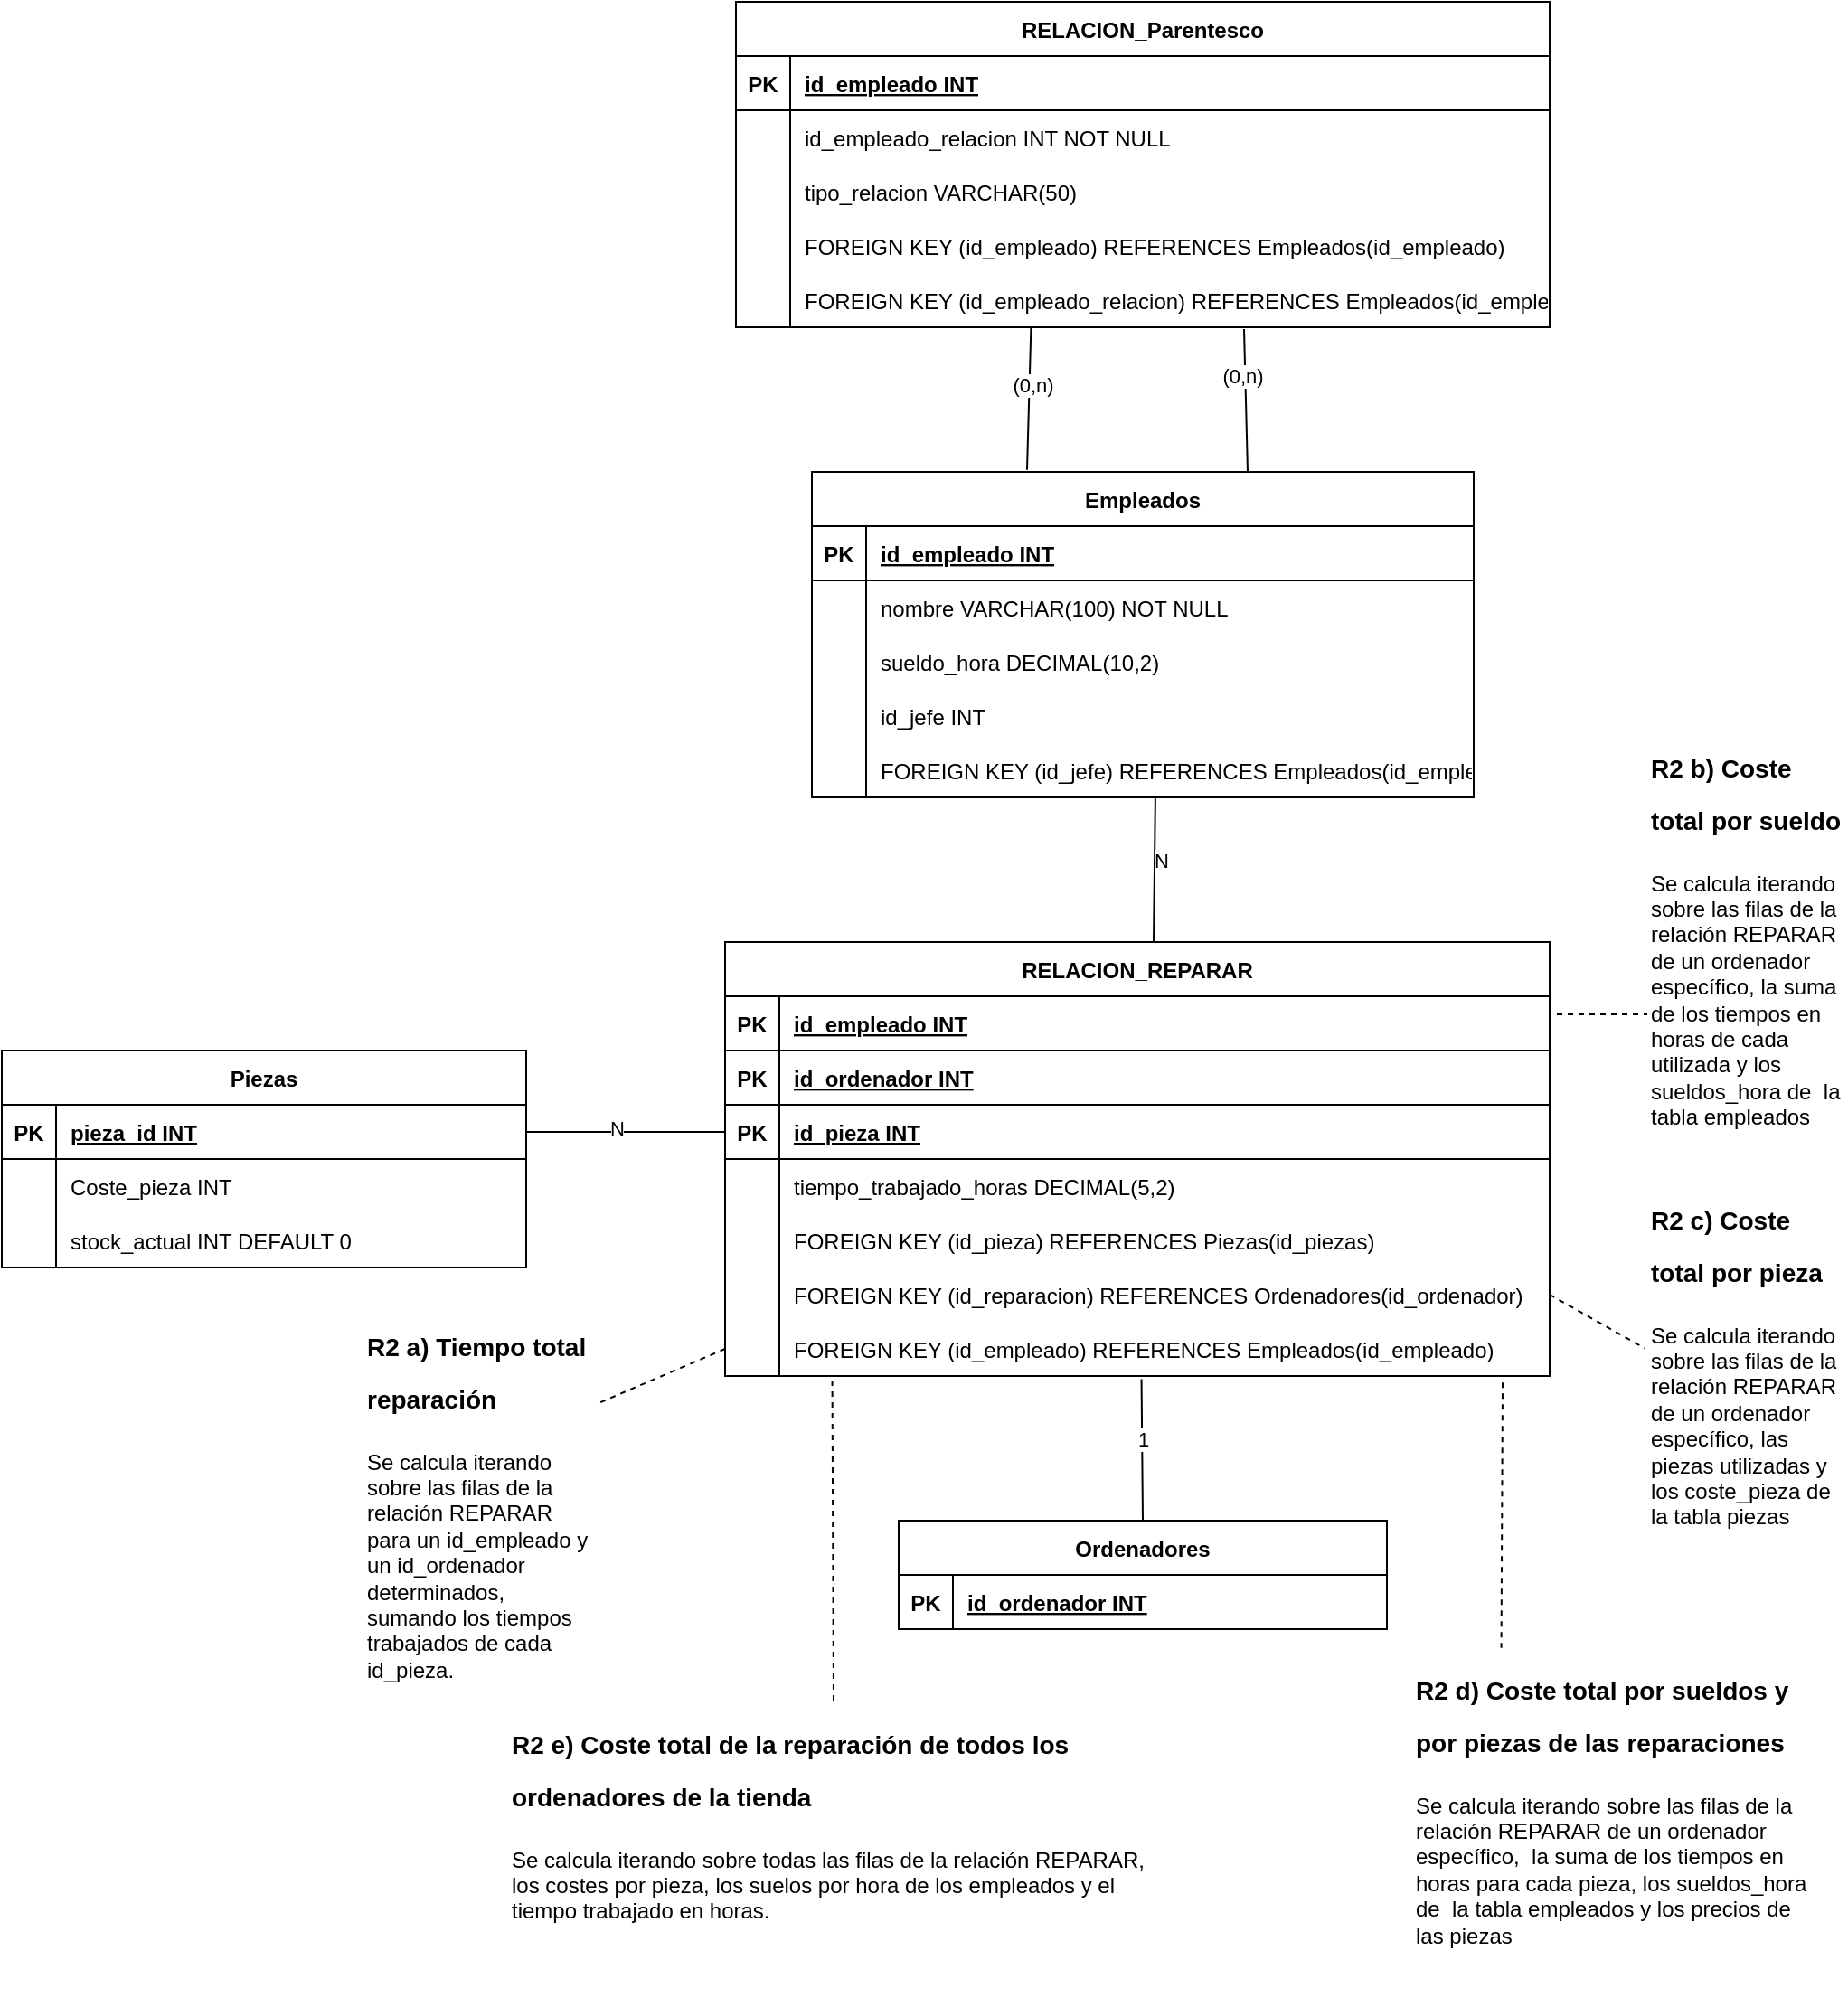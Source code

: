 <mxfile version="25.0.3">
  <diagram name="Página-1" id="xGgzA0Pqi8EQrlo79pXu">
    <mxGraphModel dx="936" dy="1024" grid="1" gridSize="10" guides="1" tooltips="1" connect="1" arrows="1" fold="1" page="1" pageScale="1" pageWidth="827" pageHeight="1169" math="0" shadow="0">
      <root>
        <mxCell id="0" />
        <mxCell id="1" parent="0" />
        <mxCell id="ciaVYC9OOsFVDhnM_Xw1-1" value="Empleados" style="shape=table;startSize=30;container=1;collapsible=1;childLayout=tableLayout;fixedRows=1;rowLines=0;fontStyle=1;align=center;resizeLast=1;" vertex="1" parent="1">
          <mxGeometry x="588" y="550" width="366" height="180" as="geometry" />
        </mxCell>
        <mxCell id="ciaVYC9OOsFVDhnM_Xw1-2" value="" style="shape=tableRow;horizontal=0;startSize=0;swimlaneHead=0;swimlaneBody=0;fillColor=none;collapsible=0;dropTarget=0;points=[[0,0.5],[1,0.5]];portConstraint=eastwest;strokeColor=inherit;top=0;left=0;right=0;bottom=1;" vertex="1" parent="ciaVYC9OOsFVDhnM_Xw1-1">
          <mxGeometry y="30" width="366" height="30" as="geometry" />
        </mxCell>
        <mxCell id="ciaVYC9OOsFVDhnM_Xw1-3" value="PK" style="shape=partialRectangle;overflow=hidden;connectable=0;fillColor=none;strokeColor=inherit;top=0;left=0;bottom=0;right=0;fontStyle=1;" vertex="1" parent="ciaVYC9OOsFVDhnM_Xw1-2">
          <mxGeometry width="30" height="30" as="geometry">
            <mxRectangle width="30" height="30" as="alternateBounds" />
          </mxGeometry>
        </mxCell>
        <mxCell id="ciaVYC9OOsFVDhnM_Xw1-4" value="id_empleado INT" style="shape=partialRectangle;overflow=hidden;connectable=0;fillColor=none;align=left;strokeColor=inherit;top=0;left=0;bottom=0;right=0;spacingLeft=6;fontStyle=5;" vertex="1" parent="ciaVYC9OOsFVDhnM_Xw1-2">
          <mxGeometry x="30" width="336" height="30" as="geometry">
            <mxRectangle width="336" height="30" as="alternateBounds" />
          </mxGeometry>
        </mxCell>
        <mxCell id="ciaVYC9OOsFVDhnM_Xw1-5" value="" style="shape=tableRow;horizontal=0;startSize=0;swimlaneHead=0;swimlaneBody=0;fillColor=none;collapsible=0;dropTarget=0;points=[[0,0.5],[1,0.5]];portConstraint=eastwest;strokeColor=inherit;top=0;left=0;right=0;bottom=0;" vertex="1" parent="ciaVYC9OOsFVDhnM_Xw1-1">
          <mxGeometry y="60" width="366" height="30" as="geometry" />
        </mxCell>
        <mxCell id="ciaVYC9OOsFVDhnM_Xw1-6" value="" style="shape=partialRectangle;overflow=hidden;connectable=0;fillColor=none;strokeColor=inherit;top=0;left=0;bottom=0;right=0;" vertex="1" parent="ciaVYC9OOsFVDhnM_Xw1-5">
          <mxGeometry width="30" height="30" as="geometry">
            <mxRectangle width="30" height="30" as="alternateBounds" />
          </mxGeometry>
        </mxCell>
        <mxCell id="ciaVYC9OOsFVDhnM_Xw1-7" value="nombre VARCHAR(100) NOT NULL" style="shape=partialRectangle;overflow=hidden;connectable=0;fillColor=none;align=left;strokeColor=inherit;top=0;left=0;bottom=0;right=0;spacingLeft=6;" vertex="1" parent="ciaVYC9OOsFVDhnM_Xw1-5">
          <mxGeometry x="30" width="336" height="30" as="geometry">
            <mxRectangle width="336" height="30" as="alternateBounds" />
          </mxGeometry>
        </mxCell>
        <mxCell id="ciaVYC9OOsFVDhnM_Xw1-8" value="" style="shape=tableRow;horizontal=0;startSize=0;swimlaneHead=0;swimlaneBody=0;fillColor=none;collapsible=0;dropTarget=0;points=[[0,0.5],[1,0.5]];portConstraint=eastwest;strokeColor=inherit;top=0;left=0;right=0;bottom=0;" vertex="1" parent="ciaVYC9OOsFVDhnM_Xw1-1">
          <mxGeometry y="90" width="366" height="30" as="geometry" />
        </mxCell>
        <mxCell id="ciaVYC9OOsFVDhnM_Xw1-9" value="" style="shape=partialRectangle;overflow=hidden;connectable=0;fillColor=none;strokeColor=inherit;top=0;left=0;bottom=0;right=0;" vertex="1" parent="ciaVYC9OOsFVDhnM_Xw1-8">
          <mxGeometry width="30" height="30" as="geometry">
            <mxRectangle width="30" height="30" as="alternateBounds" />
          </mxGeometry>
        </mxCell>
        <mxCell id="ciaVYC9OOsFVDhnM_Xw1-10" value="sueldo_hora DECIMAL(10,2)" style="shape=partialRectangle;overflow=hidden;connectable=0;fillColor=none;align=left;strokeColor=inherit;top=0;left=0;bottom=0;right=0;spacingLeft=6;" vertex="1" parent="ciaVYC9OOsFVDhnM_Xw1-8">
          <mxGeometry x="30" width="336" height="30" as="geometry">
            <mxRectangle width="336" height="30" as="alternateBounds" />
          </mxGeometry>
        </mxCell>
        <mxCell id="ciaVYC9OOsFVDhnM_Xw1-11" value="" style="shape=tableRow;horizontal=0;startSize=0;swimlaneHead=0;swimlaneBody=0;fillColor=none;collapsible=0;dropTarget=0;points=[[0,0.5],[1,0.5]];portConstraint=eastwest;strokeColor=inherit;top=0;left=0;right=0;bottom=0;" vertex="1" parent="ciaVYC9OOsFVDhnM_Xw1-1">
          <mxGeometry y="120" width="366" height="30" as="geometry" />
        </mxCell>
        <mxCell id="ciaVYC9OOsFVDhnM_Xw1-12" value="" style="shape=partialRectangle;overflow=hidden;connectable=0;fillColor=none;strokeColor=inherit;top=0;left=0;bottom=0;right=0;" vertex="1" parent="ciaVYC9OOsFVDhnM_Xw1-11">
          <mxGeometry width="30" height="30" as="geometry">
            <mxRectangle width="30" height="30" as="alternateBounds" />
          </mxGeometry>
        </mxCell>
        <mxCell id="ciaVYC9OOsFVDhnM_Xw1-13" value="id_jefe INT" style="shape=partialRectangle;overflow=hidden;connectable=0;fillColor=none;align=left;strokeColor=inherit;top=0;left=0;bottom=0;right=0;spacingLeft=6;" vertex="1" parent="ciaVYC9OOsFVDhnM_Xw1-11">
          <mxGeometry x="30" width="336" height="30" as="geometry">
            <mxRectangle width="336" height="30" as="alternateBounds" />
          </mxGeometry>
        </mxCell>
        <mxCell id="ciaVYC9OOsFVDhnM_Xw1-14" value="" style="shape=tableRow;horizontal=0;startSize=0;swimlaneHead=0;swimlaneBody=0;fillColor=none;collapsible=0;dropTarget=0;points=[[0,0.5],[1,0.5]];portConstraint=eastwest;strokeColor=inherit;top=0;left=0;right=0;bottom=0;" vertex="1" parent="ciaVYC9OOsFVDhnM_Xw1-1">
          <mxGeometry y="150" width="366" height="30" as="geometry" />
        </mxCell>
        <mxCell id="ciaVYC9OOsFVDhnM_Xw1-15" value="" style="shape=partialRectangle;overflow=hidden;connectable=0;fillColor=none;strokeColor=inherit;top=0;left=0;bottom=0;right=0;" vertex="1" parent="ciaVYC9OOsFVDhnM_Xw1-14">
          <mxGeometry width="30" height="30" as="geometry">
            <mxRectangle width="30" height="30" as="alternateBounds" />
          </mxGeometry>
        </mxCell>
        <mxCell id="ciaVYC9OOsFVDhnM_Xw1-16" value="FOREIGN KEY (id_jefe) REFERENCES Empleados(id_empleado)" style="shape=partialRectangle;overflow=hidden;connectable=0;fillColor=none;align=left;strokeColor=inherit;top=0;left=0;bottom=0;right=0;spacingLeft=6;" vertex="1" parent="ciaVYC9OOsFVDhnM_Xw1-14">
          <mxGeometry x="30" width="336" height="30" as="geometry">
            <mxRectangle width="336" height="30" as="alternateBounds" />
          </mxGeometry>
        </mxCell>
        <mxCell id="ciaVYC9OOsFVDhnM_Xw1-17" value="RELACION_Parentesco" style="shape=table;startSize=30;container=1;collapsible=1;childLayout=tableLayout;fixedRows=1;rowLines=0;fontStyle=1;align=center;resizeLast=1;" vertex="1" parent="1">
          <mxGeometry x="546" y="290" width="450" height="180" as="geometry" />
        </mxCell>
        <mxCell id="ciaVYC9OOsFVDhnM_Xw1-18" value="" style="shape=tableRow;horizontal=0;startSize=0;swimlaneHead=0;swimlaneBody=0;fillColor=none;collapsible=0;dropTarget=0;points=[[0,0.5],[1,0.5]];portConstraint=eastwest;strokeColor=inherit;top=0;left=0;right=0;bottom=1;" vertex="1" parent="ciaVYC9OOsFVDhnM_Xw1-17">
          <mxGeometry y="30" width="450" height="30" as="geometry" />
        </mxCell>
        <mxCell id="ciaVYC9OOsFVDhnM_Xw1-19" value="PK" style="shape=partialRectangle;overflow=hidden;connectable=0;fillColor=none;strokeColor=inherit;top=0;left=0;bottom=0;right=0;fontStyle=1;" vertex="1" parent="ciaVYC9OOsFVDhnM_Xw1-18">
          <mxGeometry width="30" height="30" as="geometry">
            <mxRectangle width="30" height="30" as="alternateBounds" />
          </mxGeometry>
        </mxCell>
        <mxCell id="ciaVYC9OOsFVDhnM_Xw1-20" value="id_empleado INT" style="shape=partialRectangle;overflow=hidden;connectable=0;fillColor=none;align=left;strokeColor=inherit;top=0;left=0;bottom=0;right=0;spacingLeft=6;fontStyle=5;" vertex="1" parent="ciaVYC9OOsFVDhnM_Xw1-18">
          <mxGeometry x="30" width="420" height="30" as="geometry">
            <mxRectangle width="420" height="30" as="alternateBounds" />
          </mxGeometry>
        </mxCell>
        <mxCell id="ciaVYC9OOsFVDhnM_Xw1-21" value="" style="shape=tableRow;horizontal=0;startSize=0;swimlaneHead=0;swimlaneBody=0;fillColor=none;collapsible=0;dropTarget=0;points=[[0,0.5],[1,0.5]];portConstraint=eastwest;strokeColor=inherit;top=0;left=0;right=0;bottom=0;" vertex="1" parent="ciaVYC9OOsFVDhnM_Xw1-17">
          <mxGeometry y="60" width="450" height="30" as="geometry" />
        </mxCell>
        <mxCell id="ciaVYC9OOsFVDhnM_Xw1-22" value="" style="shape=partialRectangle;overflow=hidden;connectable=0;fillColor=none;strokeColor=inherit;top=0;left=0;bottom=0;right=0;" vertex="1" parent="ciaVYC9OOsFVDhnM_Xw1-21">
          <mxGeometry width="30" height="30" as="geometry">
            <mxRectangle width="30" height="30" as="alternateBounds" />
          </mxGeometry>
        </mxCell>
        <mxCell id="ciaVYC9OOsFVDhnM_Xw1-23" value="id_empleado_relacion INT NOT NULL" style="shape=partialRectangle;overflow=hidden;connectable=0;fillColor=none;align=left;strokeColor=inherit;top=0;left=0;bottom=0;right=0;spacingLeft=6;" vertex="1" parent="ciaVYC9OOsFVDhnM_Xw1-21">
          <mxGeometry x="30" width="420" height="30" as="geometry">
            <mxRectangle width="420" height="30" as="alternateBounds" />
          </mxGeometry>
        </mxCell>
        <mxCell id="ciaVYC9OOsFVDhnM_Xw1-24" value="" style="shape=tableRow;horizontal=0;startSize=0;swimlaneHead=0;swimlaneBody=0;fillColor=none;collapsible=0;dropTarget=0;points=[[0,0.5],[1,0.5]];portConstraint=eastwest;strokeColor=inherit;top=0;left=0;right=0;bottom=0;" vertex="1" parent="ciaVYC9OOsFVDhnM_Xw1-17">
          <mxGeometry y="90" width="450" height="30" as="geometry" />
        </mxCell>
        <mxCell id="ciaVYC9OOsFVDhnM_Xw1-25" value="" style="shape=partialRectangle;overflow=hidden;connectable=0;fillColor=none;strokeColor=inherit;top=0;left=0;bottom=0;right=0;" vertex="1" parent="ciaVYC9OOsFVDhnM_Xw1-24">
          <mxGeometry width="30" height="30" as="geometry">
            <mxRectangle width="30" height="30" as="alternateBounds" />
          </mxGeometry>
        </mxCell>
        <mxCell id="ciaVYC9OOsFVDhnM_Xw1-26" value="tipo_relacion VARCHAR(50)" style="shape=partialRectangle;overflow=hidden;connectable=0;fillColor=none;align=left;strokeColor=inherit;top=0;left=0;bottom=0;right=0;spacingLeft=6;" vertex="1" parent="ciaVYC9OOsFVDhnM_Xw1-24">
          <mxGeometry x="30" width="420" height="30" as="geometry">
            <mxRectangle width="420" height="30" as="alternateBounds" />
          </mxGeometry>
        </mxCell>
        <mxCell id="ciaVYC9OOsFVDhnM_Xw1-27" value="" style="shape=tableRow;horizontal=0;startSize=0;swimlaneHead=0;swimlaneBody=0;fillColor=none;collapsible=0;dropTarget=0;points=[[0,0.5],[1,0.5]];portConstraint=eastwest;strokeColor=inherit;top=0;left=0;right=0;bottom=0;" vertex="1" parent="ciaVYC9OOsFVDhnM_Xw1-17">
          <mxGeometry y="120" width="450" height="30" as="geometry" />
        </mxCell>
        <mxCell id="ciaVYC9OOsFVDhnM_Xw1-28" value="" style="shape=partialRectangle;overflow=hidden;connectable=0;fillColor=none;strokeColor=inherit;top=0;left=0;bottom=0;right=0;" vertex="1" parent="ciaVYC9OOsFVDhnM_Xw1-27">
          <mxGeometry width="30" height="30" as="geometry">
            <mxRectangle width="30" height="30" as="alternateBounds" />
          </mxGeometry>
        </mxCell>
        <mxCell id="ciaVYC9OOsFVDhnM_Xw1-29" value="FOREIGN KEY (id_empleado) REFERENCES Empleados(id_empleado)" style="shape=partialRectangle;overflow=hidden;connectable=0;fillColor=none;align=left;strokeColor=inherit;top=0;left=0;bottom=0;right=0;spacingLeft=6;" vertex="1" parent="ciaVYC9OOsFVDhnM_Xw1-27">
          <mxGeometry x="30" width="420" height="30" as="geometry">
            <mxRectangle width="420" height="30" as="alternateBounds" />
          </mxGeometry>
        </mxCell>
        <mxCell id="ciaVYC9OOsFVDhnM_Xw1-30" value="" style="shape=tableRow;horizontal=0;startSize=0;swimlaneHead=0;swimlaneBody=0;fillColor=none;collapsible=0;dropTarget=0;points=[[0,0.5],[1,0.5]];portConstraint=eastwest;strokeColor=inherit;top=0;left=0;right=0;bottom=0;" vertex="1" parent="ciaVYC9OOsFVDhnM_Xw1-17">
          <mxGeometry y="150" width="450" height="30" as="geometry" />
        </mxCell>
        <mxCell id="ciaVYC9OOsFVDhnM_Xw1-31" value="" style="shape=partialRectangle;overflow=hidden;connectable=0;fillColor=none;strokeColor=inherit;top=0;left=0;bottom=0;right=0;" vertex="1" parent="ciaVYC9OOsFVDhnM_Xw1-30">
          <mxGeometry width="30" height="30" as="geometry">
            <mxRectangle width="30" height="30" as="alternateBounds" />
          </mxGeometry>
        </mxCell>
        <mxCell id="ciaVYC9OOsFVDhnM_Xw1-32" value="FOREIGN KEY (id_empleado_relacion) REFERENCES Empleados(id_empleado)" style="shape=partialRectangle;overflow=hidden;connectable=0;fillColor=none;align=left;strokeColor=inherit;top=0;left=0;bottom=0;right=0;spacingLeft=6;" vertex="1" parent="ciaVYC9OOsFVDhnM_Xw1-30">
          <mxGeometry x="30" width="420" height="30" as="geometry">
            <mxRectangle width="420" height="30" as="alternateBounds" />
          </mxGeometry>
        </mxCell>
        <mxCell id="ciaVYC9OOsFVDhnM_Xw1-33" value="Ordenadores" style="shape=table;startSize=30;container=1;collapsible=1;childLayout=tableLayout;fixedRows=1;rowLines=0;fontStyle=1;align=center;resizeLast=1;" vertex="1" parent="1">
          <mxGeometry x="636" y="1130" width="270" height="60" as="geometry" />
        </mxCell>
        <mxCell id="ciaVYC9OOsFVDhnM_Xw1-34" value="" style="shape=tableRow;horizontal=0;startSize=0;swimlaneHead=0;swimlaneBody=0;fillColor=none;collapsible=0;dropTarget=0;points=[[0,0.5],[1,0.5]];portConstraint=eastwest;strokeColor=inherit;top=0;left=0;right=0;bottom=1;" vertex="1" parent="ciaVYC9OOsFVDhnM_Xw1-33">
          <mxGeometry y="30" width="270" height="30" as="geometry" />
        </mxCell>
        <mxCell id="ciaVYC9OOsFVDhnM_Xw1-35" value="PK" style="shape=partialRectangle;overflow=hidden;connectable=0;fillColor=none;strokeColor=inherit;top=0;left=0;bottom=0;right=0;fontStyle=1;" vertex="1" parent="ciaVYC9OOsFVDhnM_Xw1-34">
          <mxGeometry width="30" height="30" as="geometry">
            <mxRectangle width="30" height="30" as="alternateBounds" />
          </mxGeometry>
        </mxCell>
        <mxCell id="ciaVYC9OOsFVDhnM_Xw1-36" value="id_ordenador INT" style="shape=partialRectangle;overflow=hidden;connectable=0;fillColor=none;align=left;strokeColor=inherit;top=0;left=0;bottom=0;right=0;spacingLeft=6;fontStyle=5;" vertex="1" parent="ciaVYC9OOsFVDhnM_Xw1-34">
          <mxGeometry x="30" width="240" height="30" as="geometry">
            <mxRectangle width="240" height="30" as="alternateBounds" />
          </mxGeometry>
        </mxCell>
        <mxCell id="ciaVYC9OOsFVDhnM_Xw1-37" value="RELACION_REPARAR" style="shape=table;startSize=30;container=1;collapsible=1;childLayout=tableLayout;fixedRows=1;rowLines=0;fontStyle=1;align=center;resizeLast=1;" vertex="1" parent="1">
          <mxGeometry x="540" y="810" width="456" height="240" as="geometry" />
        </mxCell>
        <mxCell id="ciaVYC9OOsFVDhnM_Xw1-38" value="" style="shape=tableRow;horizontal=0;startSize=0;swimlaneHead=0;swimlaneBody=0;fillColor=none;collapsible=0;dropTarget=0;points=[[0,0.5],[1,0.5]];portConstraint=eastwest;strokeColor=inherit;top=0;left=0;right=0;bottom=1;" vertex="1" parent="ciaVYC9OOsFVDhnM_Xw1-37">
          <mxGeometry y="30" width="456" height="30" as="geometry" />
        </mxCell>
        <mxCell id="ciaVYC9OOsFVDhnM_Xw1-39" value="PK" style="shape=partialRectangle;overflow=hidden;connectable=0;fillColor=none;strokeColor=inherit;top=0;left=0;bottom=0;right=0;fontStyle=1;" vertex="1" parent="ciaVYC9OOsFVDhnM_Xw1-38">
          <mxGeometry width="30" height="30" as="geometry">
            <mxRectangle width="30" height="30" as="alternateBounds" />
          </mxGeometry>
        </mxCell>
        <mxCell id="ciaVYC9OOsFVDhnM_Xw1-40" value="id_empleado INT" style="shape=partialRectangle;overflow=hidden;connectable=0;fillColor=none;align=left;strokeColor=inherit;top=0;left=0;bottom=0;right=0;spacingLeft=6;fontStyle=5;" vertex="1" parent="ciaVYC9OOsFVDhnM_Xw1-38">
          <mxGeometry x="30" width="426" height="30" as="geometry">
            <mxRectangle width="426" height="30" as="alternateBounds" />
          </mxGeometry>
        </mxCell>
        <mxCell id="ciaVYC9OOsFVDhnM_Xw1-41" value="" style="shape=tableRow;horizontal=0;startSize=0;swimlaneHead=0;swimlaneBody=0;fillColor=none;collapsible=0;dropTarget=0;points=[[0,0.5],[1,0.5]];portConstraint=eastwest;strokeColor=inherit;top=0;left=0;right=0;bottom=1;" vertex="1" parent="ciaVYC9OOsFVDhnM_Xw1-37">
          <mxGeometry y="60" width="456" height="30" as="geometry" />
        </mxCell>
        <mxCell id="ciaVYC9OOsFVDhnM_Xw1-42" value="PK" style="shape=partialRectangle;overflow=hidden;connectable=0;fillColor=none;strokeColor=inherit;top=0;left=0;bottom=0;right=0;fontStyle=1;" vertex="1" parent="ciaVYC9OOsFVDhnM_Xw1-41">
          <mxGeometry width="30" height="30" as="geometry">
            <mxRectangle width="30" height="30" as="alternateBounds" />
          </mxGeometry>
        </mxCell>
        <mxCell id="ciaVYC9OOsFVDhnM_Xw1-43" value="id_ordenador INT" style="shape=partialRectangle;overflow=hidden;connectable=0;fillColor=none;align=left;strokeColor=inherit;top=0;left=0;bottom=0;right=0;spacingLeft=6;fontStyle=5;" vertex="1" parent="ciaVYC9OOsFVDhnM_Xw1-41">
          <mxGeometry x="30" width="426" height="30" as="geometry">
            <mxRectangle width="426" height="30" as="alternateBounds" />
          </mxGeometry>
        </mxCell>
        <mxCell id="ciaVYC9OOsFVDhnM_Xw1-44" style="shape=tableRow;horizontal=0;startSize=0;swimlaneHead=0;swimlaneBody=0;fillColor=none;collapsible=0;dropTarget=0;points=[[0,0.5],[1,0.5]];portConstraint=eastwest;strokeColor=inherit;top=0;left=0;right=0;bottom=1;" vertex="1" parent="ciaVYC9OOsFVDhnM_Xw1-37">
          <mxGeometry y="90" width="456" height="30" as="geometry" />
        </mxCell>
        <mxCell id="ciaVYC9OOsFVDhnM_Xw1-45" value="PK" style="shape=partialRectangle;overflow=hidden;connectable=0;fillColor=none;strokeColor=inherit;top=0;left=0;bottom=0;right=0;fontStyle=1;" vertex="1" parent="ciaVYC9OOsFVDhnM_Xw1-44">
          <mxGeometry width="30" height="30" as="geometry">
            <mxRectangle width="30" height="30" as="alternateBounds" />
          </mxGeometry>
        </mxCell>
        <mxCell id="ciaVYC9OOsFVDhnM_Xw1-46" value="id_pieza INT" style="shape=partialRectangle;overflow=hidden;connectable=0;fillColor=none;align=left;strokeColor=inherit;top=0;left=0;bottom=0;right=0;spacingLeft=6;fontStyle=5;" vertex="1" parent="ciaVYC9OOsFVDhnM_Xw1-44">
          <mxGeometry x="30" width="426" height="30" as="geometry">
            <mxRectangle width="426" height="30" as="alternateBounds" />
          </mxGeometry>
        </mxCell>
        <mxCell id="ciaVYC9OOsFVDhnM_Xw1-50" value="" style="shape=tableRow;horizontal=0;startSize=0;swimlaneHead=0;swimlaneBody=0;fillColor=none;collapsible=0;dropTarget=0;points=[[0,0.5],[1,0.5]];portConstraint=eastwest;strokeColor=inherit;top=0;left=0;right=0;bottom=0;" vertex="1" parent="ciaVYC9OOsFVDhnM_Xw1-37">
          <mxGeometry y="120" width="456" height="30" as="geometry" />
        </mxCell>
        <mxCell id="ciaVYC9OOsFVDhnM_Xw1-51" value="" style="shape=partialRectangle;overflow=hidden;connectable=0;fillColor=none;strokeColor=inherit;top=0;left=0;bottom=0;right=0;" vertex="1" parent="ciaVYC9OOsFVDhnM_Xw1-50">
          <mxGeometry width="30" height="30" as="geometry">
            <mxRectangle width="30" height="30" as="alternateBounds" />
          </mxGeometry>
        </mxCell>
        <mxCell id="ciaVYC9OOsFVDhnM_Xw1-52" value="tiempo_trabajado_horas DECIMAL(5,2)" style="shape=partialRectangle;overflow=hidden;connectable=0;fillColor=none;align=left;strokeColor=inherit;top=0;left=0;bottom=0;right=0;spacingLeft=6;" vertex="1" parent="ciaVYC9OOsFVDhnM_Xw1-50">
          <mxGeometry x="30" width="426" height="30" as="geometry">
            <mxRectangle width="426" height="30" as="alternateBounds" />
          </mxGeometry>
        </mxCell>
        <mxCell id="ciaVYC9OOsFVDhnM_Xw1-53" value="" style="shape=tableRow;horizontal=0;startSize=0;swimlaneHead=0;swimlaneBody=0;fillColor=none;collapsible=0;dropTarget=0;points=[[0,0.5],[1,0.5]];portConstraint=eastwest;strokeColor=inherit;top=0;left=0;right=0;bottom=0;" vertex="1" parent="ciaVYC9OOsFVDhnM_Xw1-37">
          <mxGeometry y="150" width="456" height="30" as="geometry" />
        </mxCell>
        <mxCell id="ciaVYC9OOsFVDhnM_Xw1-54" value="" style="shape=partialRectangle;overflow=hidden;connectable=0;fillColor=none;strokeColor=inherit;top=0;left=0;bottom=0;right=0;" vertex="1" parent="ciaVYC9OOsFVDhnM_Xw1-53">
          <mxGeometry width="30" height="30" as="geometry">
            <mxRectangle width="30" height="30" as="alternateBounds" />
          </mxGeometry>
        </mxCell>
        <mxCell id="ciaVYC9OOsFVDhnM_Xw1-55" value="FOREIGN KEY (id_pieza) REFERENCES Piezas(id_piezas)" style="shape=partialRectangle;overflow=hidden;connectable=0;fillColor=none;align=left;strokeColor=inherit;top=0;left=0;bottom=0;right=0;spacingLeft=6;" vertex="1" parent="ciaVYC9OOsFVDhnM_Xw1-53">
          <mxGeometry x="30" width="426" height="30" as="geometry">
            <mxRectangle width="426" height="30" as="alternateBounds" />
          </mxGeometry>
        </mxCell>
        <mxCell id="ciaVYC9OOsFVDhnM_Xw1-56" value="" style="shape=tableRow;horizontal=0;startSize=0;swimlaneHead=0;swimlaneBody=0;fillColor=none;collapsible=0;dropTarget=0;points=[[0,0.5],[1,0.5]];portConstraint=eastwest;strokeColor=inherit;top=0;left=0;right=0;bottom=0;" vertex="1" parent="ciaVYC9OOsFVDhnM_Xw1-37">
          <mxGeometry y="180" width="456" height="30" as="geometry" />
        </mxCell>
        <mxCell id="ciaVYC9OOsFVDhnM_Xw1-57" value="" style="shape=partialRectangle;overflow=hidden;connectable=0;fillColor=none;strokeColor=inherit;top=0;left=0;bottom=0;right=0;" vertex="1" parent="ciaVYC9OOsFVDhnM_Xw1-56">
          <mxGeometry width="30" height="30" as="geometry">
            <mxRectangle width="30" height="30" as="alternateBounds" />
          </mxGeometry>
        </mxCell>
        <mxCell id="ciaVYC9OOsFVDhnM_Xw1-58" value="FOREIGN KEY (id_reparacion) REFERENCES Ordenadores(id_ordenador)" style="shape=partialRectangle;overflow=hidden;connectable=0;fillColor=none;align=left;strokeColor=inherit;top=0;left=0;bottom=0;right=0;spacingLeft=6;" vertex="1" parent="ciaVYC9OOsFVDhnM_Xw1-56">
          <mxGeometry x="30" width="426" height="30" as="geometry">
            <mxRectangle width="426" height="30" as="alternateBounds" />
          </mxGeometry>
        </mxCell>
        <mxCell id="ciaVYC9OOsFVDhnM_Xw1-59" value="" style="shape=tableRow;horizontal=0;startSize=0;swimlaneHead=0;swimlaneBody=0;fillColor=none;collapsible=0;dropTarget=0;points=[[0,0.5],[1,0.5]];portConstraint=eastwest;strokeColor=inherit;top=0;left=0;right=0;bottom=0;" vertex="1" parent="ciaVYC9OOsFVDhnM_Xw1-37">
          <mxGeometry y="210" width="456" height="30" as="geometry" />
        </mxCell>
        <mxCell id="ciaVYC9OOsFVDhnM_Xw1-60" value="" style="shape=partialRectangle;overflow=hidden;connectable=0;fillColor=none;strokeColor=inherit;top=0;left=0;bottom=0;right=0;" vertex="1" parent="ciaVYC9OOsFVDhnM_Xw1-59">
          <mxGeometry width="30" height="30" as="geometry">
            <mxRectangle width="30" height="30" as="alternateBounds" />
          </mxGeometry>
        </mxCell>
        <mxCell id="ciaVYC9OOsFVDhnM_Xw1-61" value="FOREIGN KEY (id_empleado) REFERENCES Empleados(id_empleado)" style="shape=partialRectangle;overflow=hidden;connectable=0;fillColor=none;align=left;strokeColor=inherit;top=0;left=0;bottom=0;right=0;spacingLeft=6;" vertex="1" parent="ciaVYC9OOsFVDhnM_Xw1-59">
          <mxGeometry x="30" width="426" height="30" as="geometry">
            <mxRectangle width="426" height="30" as="alternateBounds" />
          </mxGeometry>
        </mxCell>
        <mxCell id="ciaVYC9OOsFVDhnM_Xw1-62" value="" style="endArrow=none;html=1;rounded=0;entryX=0.496;entryY=1.037;entryDx=0;entryDy=0;entryPerimeter=0;" edge="1" parent="1">
          <mxGeometry width="50" height="50" relative="1" as="geometry">
            <mxPoint x="707" y="548.89" as="sourcePoint" />
            <mxPoint x="709.2" y="470.0" as="targetPoint" />
          </mxGeometry>
        </mxCell>
        <mxCell id="ciaVYC9OOsFVDhnM_Xw1-63" value="(0,n)" style="edgeLabel;html=1;align=center;verticalAlign=middle;resizable=0;points=[];" vertex="1" connectable="0" parent="ciaVYC9OOsFVDhnM_Xw1-62">
          <mxGeometry x="0.189" y="-1" relative="1" as="geometry">
            <mxPoint as="offset" />
          </mxGeometry>
        </mxCell>
        <mxCell id="ciaVYC9OOsFVDhnM_Xw1-64" value="" style="endArrow=none;html=1;rounded=0;entryX=0.519;entryY=1;entryDx=0;entryDy=0;entryPerimeter=0;" edge="1" target="ciaVYC9OOsFVDhnM_Xw1-14" parent="1">
          <mxGeometry width="50" height="50" relative="1" as="geometry">
            <mxPoint x="777" y="810" as="sourcePoint" />
            <mxPoint x="837" y="800" as="targetPoint" />
          </mxGeometry>
        </mxCell>
        <mxCell id="ciaVYC9OOsFVDhnM_Xw1-65" value="N" style="edgeLabel;html=1;align=center;verticalAlign=middle;resizable=0;points=[];" vertex="1" connectable="0" parent="ciaVYC9OOsFVDhnM_Xw1-64">
          <mxGeometry x="0.129" y="-3" relative="1" as="geometry">
            <mxPoint as="offset" />
          </mxGeometry>
        </mxCell>
        <mxCell id="ciaVYC9OOsFVDhnM_Xw1-66" value="" style="endArrow=none;html=1;rounded=0;entryX=0.505;entryY=1.057;entryDx=0;entryDy=0;entryPerimeter=0;exitX=0.5;exitY=0;exitDx=0;exitDy=0;" edge="1" source="ciaVYC9OOsFVDhnM_Xw1-33" target="ciaVYC9OOsFVDhnM_Xw1-59" parent="1">
          <mxGeometry width="50" height="50" relative="1" as="geometry">
            <mxPoint x="785" y="1100" as="sourcePoint" />
            <mxPoint x="837" y="1040" as="targetPoint" />
          </mxGeometry>
        </mxCell>
        <mxCell id="ciaVYC9OOsFVDhnM_Xw1-67" value="1" style="edgeLabel;html=1;align=center;verticalAlign=middle;resizable=0;points=[];" vertex="1" connectable="0" parent="ciaVYC9OOsFVDhnM_Xw1-66">
          <mxGeometry x="0.13" relative="1" as="geometry">
            <mxPoint y="-1" as="offset" />
          </mxGeometry>
        </mxCell>
        <mxCell id="ciaVYC9OOsFVDhnM_Xw1-68" value="" style="endArrow=none;html=1;rounded=0;entryX=0.496;entryY=1.037;entryDx=0;entryDy=0;entryPerimeter=0;exitX=0.5;exitY=0;exitDx=0;exitDy=0;" edge="1" parent="1">
          <mxGeometry width="50" height="50" relative="1" as="geometry">
            <mxPoint x="829" y="550" as="sourcePoint" />
            <mxPoint x="827" y="471" as="targetPoint" />
          </mxGeometry>
        </mxCell>
        <mxCell id="ciaVYC9OOsFVDhnM_Xw1-69" value="(0,n)" style="edgeLabel;html=1;align=center;verticalAlign=middle;resizable=0;points=[];" vertex="1" connectable="0" parent="ciaVYC9OOsFVDhnM_Xw1-68">
          <mxGeometry x="0.343" y="2" relative="1" as="geometry">
            <mxPoint as="offset" />
          </mxGeometry>
        </mxCell>
        <mxCell id="ciaVYC9OOsFVDhnM_Xw1-70" value="&lt;h1 style=&quot;margin-top: 0px;&quot;&gt;&lt;font style=&quot;font-size: 14px;&quot;&gt;R2 a) Tiempo total reparación&lt;/font&gt;&lt;br&gt;&lt;/h1&gt;&lt;p&gt;Se calcula iterando sobre las filas de la relación REPARAR para un id_empleado y un id_ordenador determinados, sumando los tiempos trabajados de cada id_pieza.&lt;br&gt;&lt;/p&gt;" style="text;html=1;whiteSpace=wrap;overflow=hidden;rounded=0;" vertex="1" parent="1">
          <mxGeometry x="340" y="1010" width="130" height="220" as="geometry" />
        </mxCell>
        <mxCell id="ciaVYC9OOsFVDhnM_Xw1-71" value="" style="endArrow=none;dashed=1;html=1;rounded=0;" edge="1" parent="1">
          <mxGeometry width="50" height="50" relative="1" as="geometry">
            <mxPoint x="1000" y="850" as="sourcePoint" />
            <mxPoint x="1050" y="850" as="targetPoint" />
            <Array as="points" />
          </mxGeometry>
        </mxCell>
        <mxCell id="ciaVYC9OOsFVDhnM_Xw1-72" value="Piezas" style="shape=table;startSize=30;container=1;collapsible=1;childLayout=tableLayout;fixedRows=1;rowLines=0;fontStyle=1;align=center;resizeLast=1;" vertex="1" parent="1">
          <mxGeometry x="140" y="870" width="290" height="120" as="geometry" />
        </mxCell>
        <mxCell id="ciaVYC9OOsFVDhnM_Xw1-73" value="" style="shape=tableRow;horizontal=0;startSize=0;swimlaneHead=0;swimlaneBody=0;fillColor=none;collapsible=0;dropTarget=0;points=[[0,0.5],[1,0.5]];portConstraint=eastwest;strokeColor=inherit;top=0;left=0;right=0;bottom=1;" vertex="1" parent="ciaVYC9OOsFVDhnM_Xw1-72">
          <mxGeometry y="30" width="290" height="30" as="geometry" />
        </mxCell>
        <mxCell id="ciaVYC9OOsFVDhnM_Xw1-74" value="PK" style="shape=partialRectangle;overflow=hidden;connectable=0;fillColor=none;strokeColor=inherit;top=0;left=0;bottom=0;right=0;fontStyle=1;" vertex="1" parent="ciaVYC9OOsFVDhnM_Xw1-73">
          <mxGeometry width="30" height="30" as="geometry">
            <mxRectangle width="30" height="30" as="alternateBounds" />
          </mxGeometry>
        </mxCell>
        <mxCell id="ciaVYC9OOsFVDhnM_Xw1-75" value="pieza_id INT" style="shape=partialRectangle;overflow=hidden;connectable=0;fillColor=none;align=left;strokeColor=inherit;top=0;left=0;bottom=0;right=0;spacingLeft=6;fontStyle=5;" vertex="1" parent="ciaVYC9OOsFVDhnM_Xw1-73">
          <mxGeometry x="30" width="260" height="30" as="geometry">
            <mxRectangle width="260" height="30" as="alternateBounds" />
          </mxGeometry>
        </mxCell>
        <mxCell id="ciaVYC9OOsFVDhnM_Xw1-76" value="" style="shape=tableRow;horizontal=0;startSize=0;swimlaneHead=0;swimlaneBody=0;fillColor=none;collapsible=0;dropTarget=0;points=[[0,0.5],[1,0.5]];portConstraint=eastwest;strokeColor=inherit;top=0;left=0;right=0;bottom=0;" vertex="1" parent="ciaVYC9OOsFVDhnM_Xw1-72">
          <mxGeometry y="60" width="290" height="30" as="geometry" />
        </mxCell>
        <mxCell id="ciaVYC9OOsFVDhnM_Xw1-77" value="" style="shape=partialRectangle;overflow=hidden;connectable=0;fillColor=none;strokeColor=inherit;top=0;left=0;bottom=0;right=0;" vertex="1" parent="ciaVYC9OOsFVDhnM_Xw1-76">
          <mxGeometry width="30" height="30" as="geometry">
            <mxRectangle width="30" height="30" as="alternateBounds" />
          </mxGeometry>
        </mxCell>
        <mxCell id="ciaVYC9OOsFVDhnM_Xw1-78" value="Coste_pieza INT" style="shape=partialRectangle;overflow=hidden;connectable=0;fillColor=none;align=left;strokeColor=inherit;top=0;left=0;bottom=0;right=0;spacingLeft=6;" vertex="1" parent="ciaVYC9OOsFVDhnM_Xw1-76">
          <mxGeometry x="30" width="260" height="30" as="geometry">
            <mxRectangle width="260" height="30" as="alternateBounds" />
          </mxGeometry>
        </mxCell>
        <mxCell id="ciaVYC9OOsFVDhnM_Xw1-79" value="" style="shape=tableRow;horizontal=0;startSize=0;swimlaneHead=0;swimlaneBody=0;fillColor=none;collapsible=0;dropTarget=0;points=[[0,0.5],[1,0.5]];portConstraint=eastwest;strokeColor=inherit;top=0;left=0;right=0;bottom=0;" vertex="1" parent="ciaVYC9OOsFVDhnM_Xw1-72">
          <mxGeometry y="90" width="290" height="30" as="geometry" />
        </mxCell>
        <mxCell id="ciaVYC9OOsFVDhnM_Xw1-80" value="" style="shape=partialRectangle;overflow=hidden;connectable=0;fillColor=none;strokeColor=inherit;top=0;left=0;bottom=0;right=0;" vertex="1" parent="ciaVYC9OOsFVDhnM_Xw1-79">
          <mxGeometry width="30" height="30" as="geometry">
            <mxRectangle width="30" height="30" as="alternateBounds" />
          </mxGeometry>
        </mxCell>
        <mxCell id="ciaVYC9OOsFVDhnM_Xw1-81" value="stock_actual INT DEFAULT 0" style="shape=partialRectangle;overflow=hidden;connectable=0;fillColor=none;align=left;strokeColor=inherit;top=0;left=0;bottom=0;right=0;spacingLeft=6;" vertex="1" parent="ciaVYC9OOsFVDhnM_Xw1-79">
          <mxGeometry x="30" width="260" height="30" as="geometry">
            <mxRectangle width="260" height="30" as="alternateBounds" />
          </mxGeometry>
        </mxCell>
        <mxCell id="ciaVYC9OOsFVDhnM_Xw1-82" value="&lt;h1 style=&quot;margin-top: 0px;&quot;&gt;&lt;font style=&quot;font-size: 14px;&quot;&gt;R2 d) Coste total por sueldos y por piezas de las reparaciones&lt;/font&gt;&lt;br&gt;&lt;/h1&gt;&lt;p&gt;Se calcula iterando sobre las filas de la relación REPARAR de un ordenador específico,&amp;nbsp; la suma de los tiempos en horas para cada pieza, los sueldos_hora de&amp;nbsp; la tabla empleados y los precios de las piezas&lt;br&gt;&lt;/p&gt;" style="text;html=1;whiteSpace=wrap;overflow=hidden;rounded=0;" vertex="1" parent="1">
          <mxGeometry x="920" y="1200" width="220" height="180" as="geometry" />
        </mxCell>
        <mxCell id="ciaVYC9OOsFVDhnM_Xw1-83" value="" style="endArrow=none;dashed=1;html=1;rounded=0;exitX=0.943;exitY=1.122;exitDx=0;exitDy=0;exitPerimeter=0;entryX=0.224;entryY=0.002;entryDx=0;entryDy=0;entryPerimeter=0;" edge="1" source="ciaVYC9OOsFVDhnM_Xw1-59" target="ciaVYC9OOsFVDhnM_Xw1-82" parent="1">
          <mxGeometry width="50" height="50" relative="1" as="geometry">
            <mxPoint x="1001" y="989.73" as="sourcePoint" />
            <mxPoint x="970" y="1100" as="targetPoint" />
            <Array as="points" />
          </mxGeometry>
        </mxCell>
        <mxCell id="ciaVYC9OOsFVDhnM_Xw1-84" value="" style="endArrow=none;html=1;rounded=0;entryX=0;entryY=0.5;entryDx=0;entryDy=0;exitX=1;exitY=0.5;exitDx=0;exitDy=0;" edge="1" source="ciaVYC9OOsFVDhnM_Xw1-73" target="ciaVYC9OOsFVDhnM_Xw1-44" parent="1">
          <mxGeometry width="50" height="50" relative="1" as="geometry">
            <mxPoint x="460" y="960" as="sourcePoint" />
            <mxPoint x="510" y="910" as="targetPoint" />
          </mxGeometry>
        </mxCell>
        <mxCell id="ciaVYC9OOsFVDhnM_Xw1-85" value="N" style="edgeLabel;html=1;align=center;verticalAlign=middle;resizable=0;points=[];" vertex="1" connectable="0" parent="ciaVYC9OOsFVDhnM_Xw1-84">
          <mxGeometry x="-0.097" y="2" relative="1" as="geometry">
            <mxPoint as="offset" />
          </mxGeometry>
        </mxCell>
        <mxCell id="ciaVYC9OOsFVDhnM_Xw1-86" value="&lt;h1 style=&quot;margin-top: 0px;&quot;&gt;&lt;font style=&quot;font-size: 14px;&quot;&gt;R2 b) Coste total por sueldo&lt;/font&gt;&lt;br&gt;&lt;/h1&gt;&lt;p&gt;Se calcula iterando sobre las filas de la relación REPARAR de un ordenador específico, la suma de los tiempos en horas de cada utilizada y los sueldos_hora de&amp;nbsp; la tabla empleados&lt;/p&gt;" style="text;html=1;whiteSpace=wrap;overflow=hidden;rounded=0;" vertex="1" parent="1">
          <mxGeometry x="1050" y="690" width="110" height="260" as="geometry" />
        </mxCell>
        <mxCell id="ciaVYC9OOsFVDhnM_Xw1-87" value="" style="endArrow=none;dashed=1;html=1;rounded=0;exitX=0;exitY=0.5;exitDx=0;exitDy=0;entryX=1;entryY=0.25;entryDx=0;entryDy=0;" edge="1" source="ciaVYC9OOsFVDhnM_Xw1-59" target="ciaVYC9OOsFVDhnM_Xw1-70" parent="1">
          <mxGeometry width="50" height="50" relative="1" as="geometry">
            <mxPoint x="530" y="1020" as="sourcePoint" />
            <mxPoint x="580" y="970" as="targetPoint" />
          </mxGeometry>
        </mxCell>
        <mxCell id="ciaVYC9OOsFVDhnM_Xw1-88" value="&lt;h1 style=&quot;margin-top: 0px;&quot;&gt;&lt;font style=&quot;font-size: 14px;&quot;&gt;R2 c) Coste total por pieza&lt;/font&gt;&lt;br&gt;&lt;/h1&gt;&lt;p&gt;Se calcula iterando sobre las filas de la relación REPARAR de un ordenador específico, las piezas utilizadas y los coste_pieza de&amp;nbsp; la tabla piezas&lt;/p&gt;" style="text;html=1;whiteSpace=wrap;overflow=hidden;rounded=0;" vertex="1" parent="1">
          <mxGeometry x="1050" y="940" width="110" height="210" as="geometry" />
        </mxCell>
        <mxCell id="ciaVYC9OOsFVDhnM_Xw1-89" value="" style="endArrow=none;dashed=1;html=1;rounded=0;entryX=-0.012;entryY=0.451;entryDx=0;entryDy=0;entryPerimeter=0;exitX=1;exitY=0.5;exitDx=0;exitDy=0;" edge="1" source="ciaVYC9OOsFVDhnM_Xw1-56" target="ciaVYC9OOsFVDhnM_Xw1-88" parent="1">
          <mxGeometry width="50" height="50" relative="1" as="geometry">
            <mxPoint x="1005" y="990" as="sourcePoint" />
            <mxPoint x="1055" y="990" as="targetPoint" />
            <Array as="points" />
          </mxGeometry>
        </mxCell>
        <mxCell id="ciaVYC9OOsFVDhnM_Xw1-90" value="&lt;h1 style=&quot;margin-top: 0px;&quot;&gt;&lt;font style=&quot;font-size: 14px;&quot;&gt;R2 e) Coste total de la reparación de todos los ordenadores de la tienda&lt;/font&gt;&lt;br&gt;&lt;/h1&gt;&lt;p&gt;Se calcula iterando sobre todas las filas de la relación REPARAR, los costes por pieza, los suelos por hora de los empleados y el tiempo trabajado en horas.&lt;br&gt;&lt;/p&gt;" style="text;html=1;whiteSpace=wrap;overflow=hidden;rounded=0;" vertex="1" parent="1">
          <mxGeometry x="420" y="1230" width="360" height="160" as="geometry" />
        </mxCell>
        <mxCell id="ciaVYC9OOsFVDhnM_Xw1-91" value="" style="endArrow=none;dashed=1;html=1;rounded=0;exitX=0.13;exitY=1.082;exitDx=0;exitDy=0;exitPerimeter=0;entryX=0.5;entryY=0;entryDx=0;entryDy=0;" edge="1" source="ciaVYC9OOsFVDhnM_Xw1-59" target="ciaVYC9OOsFVDhnM_Xw1-90" parent="1">
          <mxGeometry width="50" height="50" relative="1" as="geometry">
            <mxPoint x="549" y="1061" as="sourcePoint" />
            <mxPoint x="480" y="1060" as="targetPoint" />
          </mxGeometry>
        </mxCell>
      </root>
    </mxGraphModel>
  </diagram>
</mxfile>
